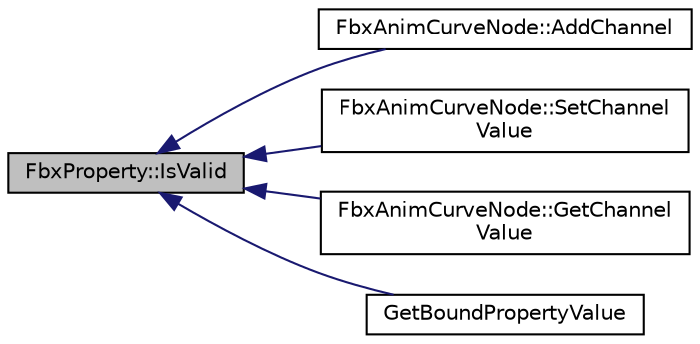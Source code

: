 digraph "FbxProperty::IsValid"
{
  edge [fontname="Helvetica",fontsize="10",labelfontname="Helvetica",labelfontsize="10"];
  node [fontname="Helvetica",fontsize="10",shape=record];
  rankdir="LR";
  Node278 [label="FbxProperty::IsValid",height=0.2,width=0.4,color="black", fillcolor="grey75", style="filled", fontcolor="black"];
  Node278 -> Node279 [dir="back",color="midnightblue",fontsize="10",style="solid",fontname="Helvetica"];
  Node279 [label="FbxAnimCurveNode::AddChannel",height=0.2,width=0.4,color="black", fillcolor="white", style="filled",URL="$class_fbx_anim_curve_node.html#a985772edb8c85825adfef69c6bd06627"];
  Node278 -> Node280 [dir="back",color="midnightblue",fontsize="10",style="solid",fontname="Helvetica"];
  Node280 [label="FbxAnimCurveNode::SetChannel\lValue",height=0.2,width=0.4,color="black", fillcolor="white", style="filled",URL="$class_fbx_anim_curve_node.html#a0efefd96f733f636d7aa95148be08726"];
  Node278 -> Node281 [dir="back",color="midnightblue",fontsize="10",style="solid",fontname="Helvetica"];
  Node281 [label="FbxAnimCurveNode::GetChannel\lValue",height=0.2,width=0.4,color="black", fillcolor="white", style="filled",URL="$class_fbx_anim_curve_node.html#ab9d76b0fea168dfe928ec2385e43c716"];
  Node278 -> Node282 [dir="back",color="midnightblue",fontsize="10",style="solid",fontname="Helvetica"];
  Node282 [label="GetBoundPropertyValue",height=0.2,width=0.4,color="black", fillcolor="white", style="filled",URL="$fbximplementationutils_8h.html#a096e79a1c0fe368971a2e2eea8031a37"];
}
